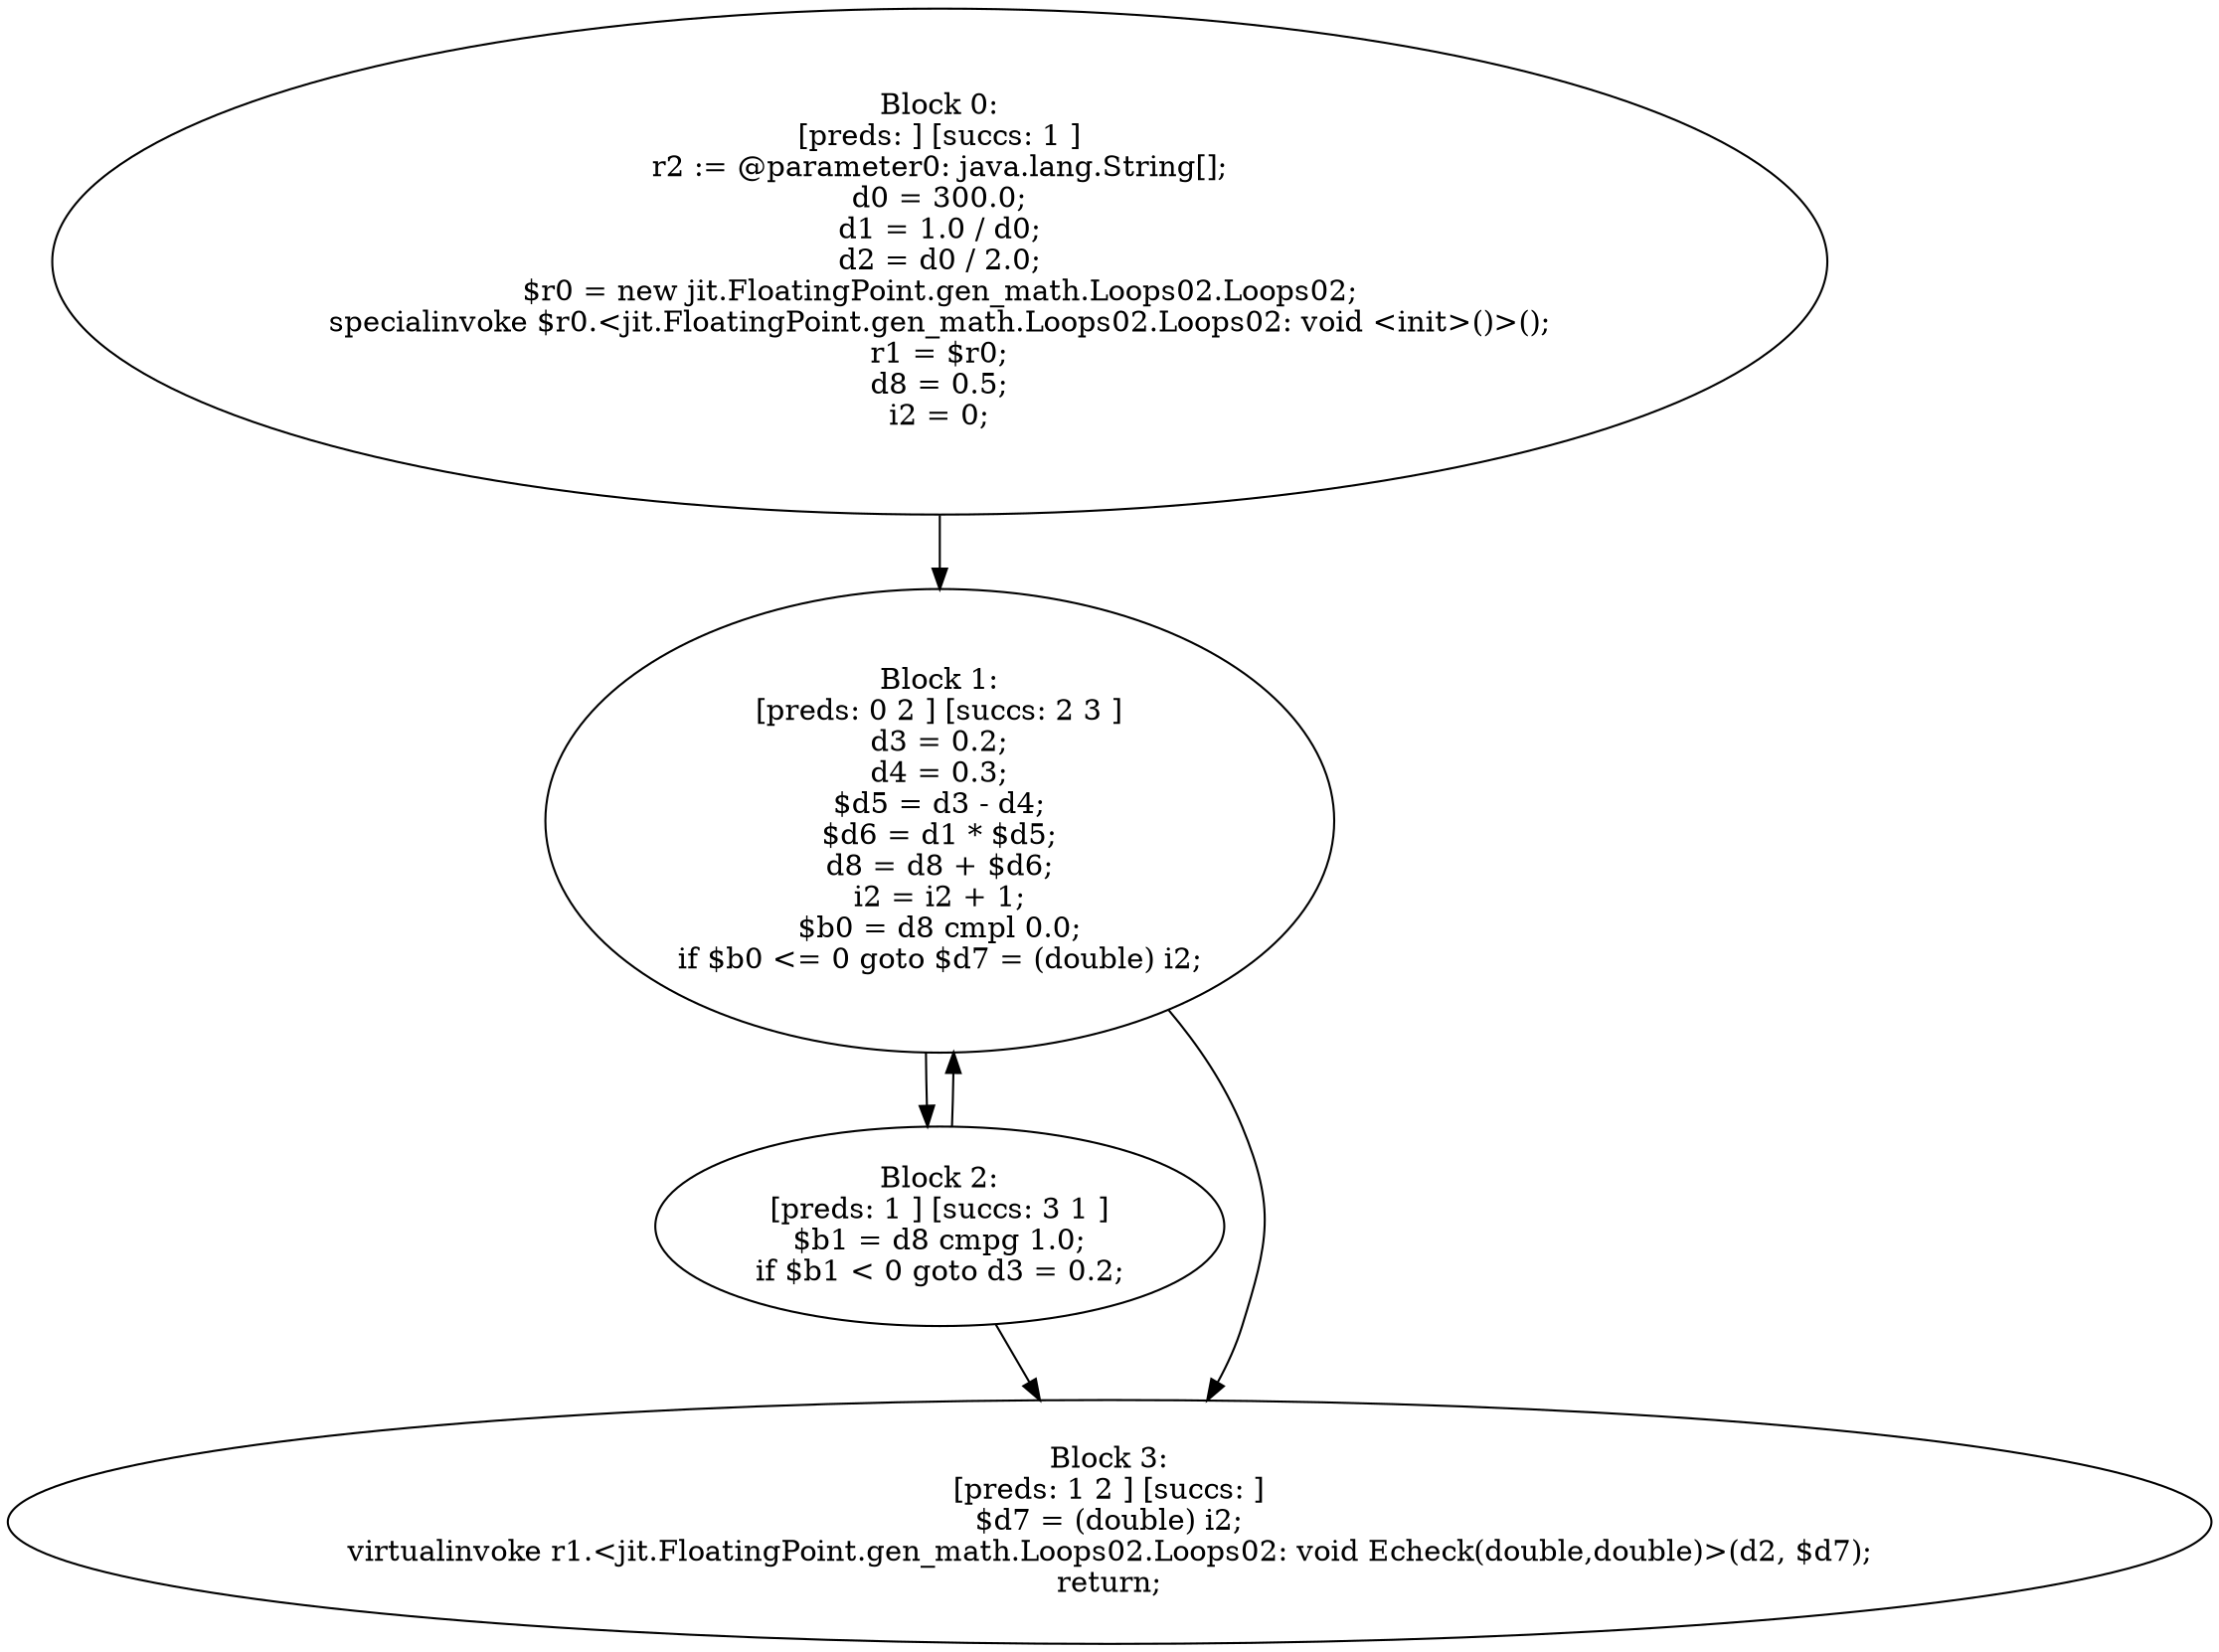 digraph "unitGraph" {
    "Block 0:
[preds: ] [succs: 1 ]
r2 := @parameter0: java.lang.String[];
d0 = 300.0;
d1 = 1.0 / d0;
d2 = d0 / 2.0;
$r0 = new jit.FloatingPoint.gen_math.Loops02.Loops02;
specialinvoke $r0.<jit.FloatingPoint.gen_math.Loops02.Loops02: void <init>()>();
r1 = $r0;
d8 = 0.5;
i2 = 0;
"
    "Block 1:
[preds: 0 2 ] [succs: 2 3 ]
d3 = 0.2;
d4 = 0.3;
$d5 = d3 - d4;
$d6 = d1 * $d5;
d8 = d8 + $d6;
i2 = i2 + 1;
$b0 = d8 cmpl 0.0;
if $b0 <= 0 goto $d7 = (double) i2;
"
    "Block 2:
[preds: 1 ] [succs: 3 1 ]
$b1 = d8 cmpg 1.0;
if $b1 < 0 goto d3 = 0.2;
"
    "Block 3:
[preds: 1 2 ] [succs: ]
$d7 = (double) i2;
virtualinvoke r1.<jit.FloatingPoint.gen_math.Loops02.Loops02: void Echeck(double,double)>(d2, $d7);
return;
"
    "Block 0:
[preds: ] [succs: 1 ]
r2 := @parameter0: java.lang.String[];
d0 = 300.0;
d1 = 1.0 / d0;
d2 = d0 / 2.0;
$r0 = new jit.FloatingPoint.gen_math.Loops02.Loops02;
specialinvoke $r0.<jit.FloatingPoint.gen_math.Loops02.Loops02: void <init>()>();
r1 = $r0;
d8 = 0.5;
i2 = 0;
"->"Block 1:
[preds: 0 2 ] [succs: 2 3 ]
d3 = 0.2;
d4 = 0.3;
$d5 = d3 - d4;
$d6 = d1 * $d5;
d8 = d8 + $d6;
i2 = i2 + 1;
$b0 = d8 cmpl 0.0;
if $b0 <= 0 goto $d7 = (double) i2;
";
    "Block 1:
[preds: 0 2 ] [succs: 2 3 ]
d3 = 0.2;
d4 = 0.3;
$d5 = d3 - d4;
$d6 = d1 * $d5;
d8 = d8 + $d6;
i2 = i2 + 1;
$b0 = d8 cmpl 0.0;
if $b0 <= 0 goto $d7 = (double) i2;
"->"Block 2:
[preds: 1 ] [succs: 3 1 ]
$b1 = d8 cmpg 1.0;
if $b1 < 0 goto d3 = 0.2;
";
    "Block 1:
[preds: 0 2 ] [succs: 2 3 ]
d3 = 0.2;
d4 = 0.3;
$d5 = d3 - d4;
$d6 = d1 * $d5;
d8 = d8 + $d6;
i2 = i2 + 1;
$b0 = d8 cmpl 0.0;
if $b0 <= 0 goto $d7 = (double) i2;
"->"Block 3:
[preds: 1 2 ] [succs: ]
$d7 = (double) i2;
virtualinvoke r1.<jit.FloatingPoint.gen_math.Loops02.Loops02: void Echeck(double,double)>(d2, $d7);
return;
";
    "Block 2:
[preds: 1 ] [succs: 3 1 ]
$b1 = d8 cmpg 1.0;
if $b1 < 0 goto d3 = 0.2;
"->"Block 3:
[preds: 1 2 ] [succs: ]
$d7 = (double) i2;
virtualinvoke r1.<jit.FloatingPoint.gen_math.Loops02.Loops02: void Echeck(double,double)>(d2, $d7);
return;
";
    "Block 2:
[preds: 1 ] [succs: 3 1 ]
$b1 = d8 cmpg 1.0;
if $b1 < 0 goto d3 = 0.2;
"->"Block 1:
[preds: 0 2 ] [succs: 2 3 ]
d3 = 0.2;
d4 = 0.3;
$d5 = d3 - d4;
$d6 = d1 * $d5;
d8 = d8 + $d6;
i2 = i2 + 1;
$b0 = d8 cmpl 0.0;
if $b0 <= 0 goto $d7 = (double) i2;
";
}
